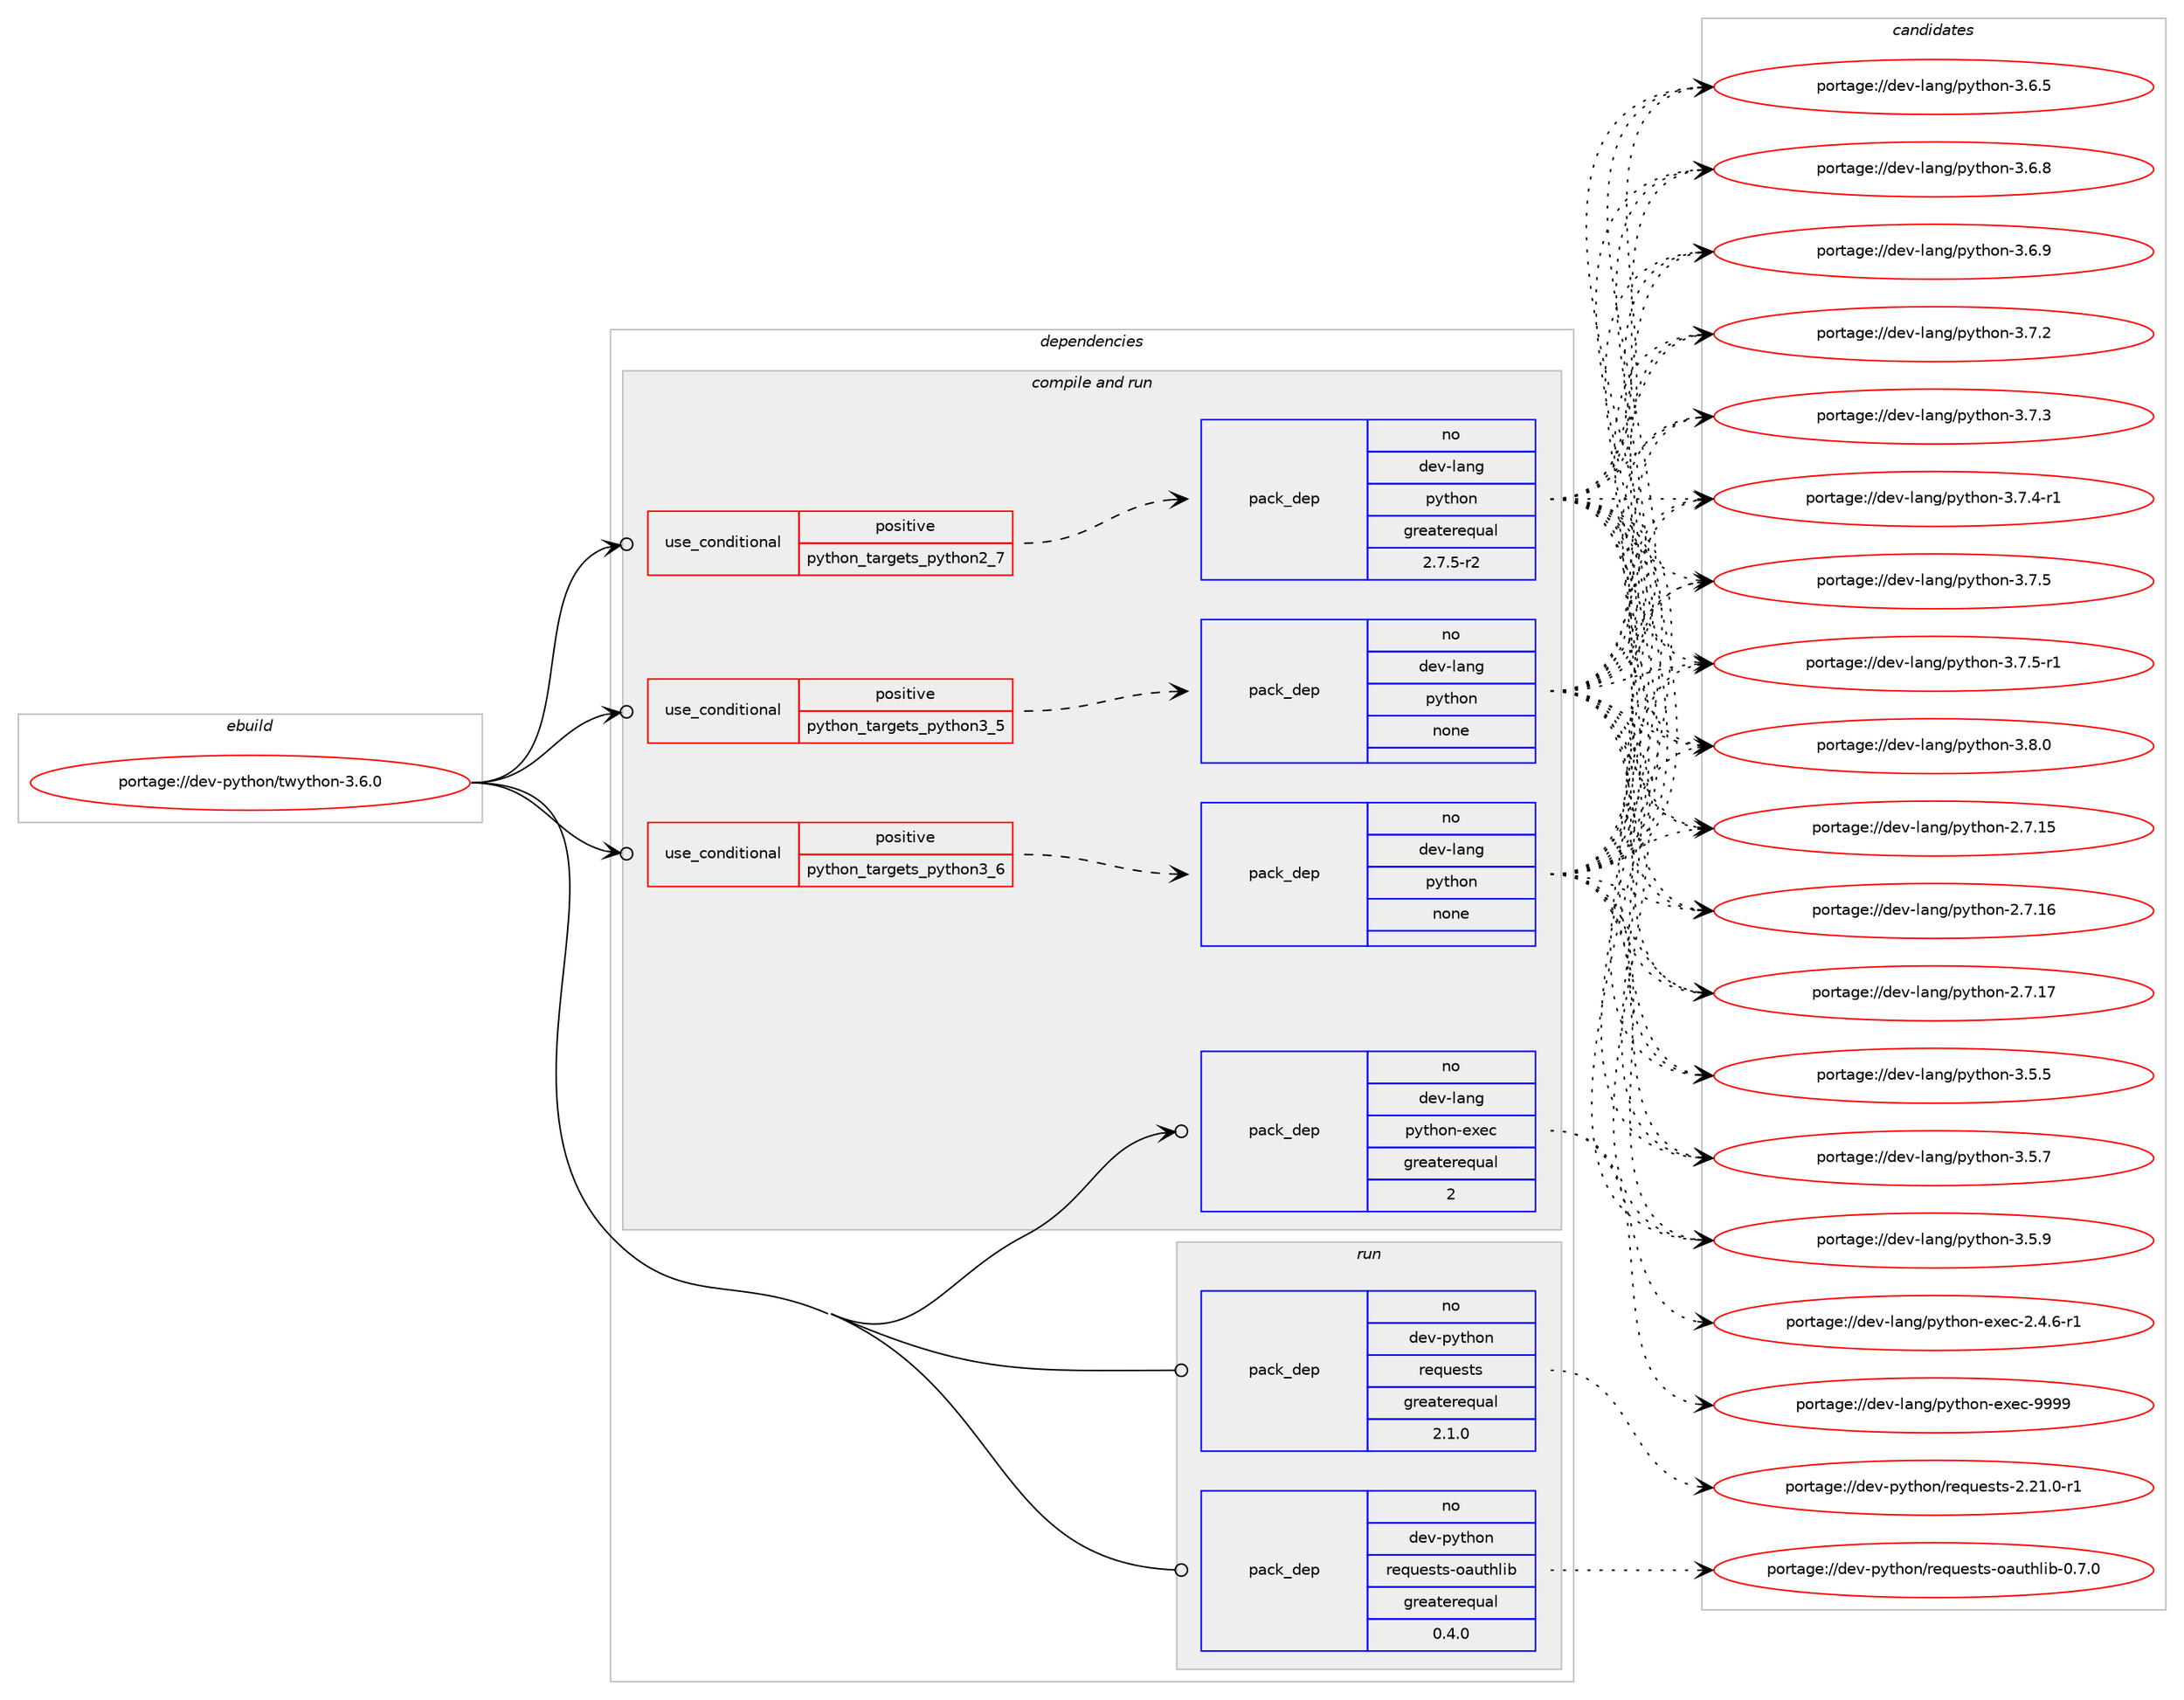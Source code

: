 digraph prolog {

# *************
# Graph options
# *************

newrank=true;
concentrate=true;
compound=true;
graph [rankdir=LR,fontname=Helvetica,fontsize=10,ranksep=1.5];#, ranksep=2.5, nodesep=0.2];
edge  [arrowhead=vee];
node  [fontname=Helvetica,fontsize=10];

# **********
# The ebuild
# **********

subgraph cluster_leftcol {
color=gray;
rank=same;
label=<<i>ebuild</i>>;
id [label="portage://dev-python/twython-3.6.0", color=red, width=4, href="../dev-python/twython-3.6.0.svg"];
}

# ****************
# The dependencies
# ****************

subgraph cluster_midcol {
color=gray;
label=<<i>dependencies</i>>;
subgraph cluster_compile {
fillcolor="#eeeeee";
style=filled;
label=<<i>compile</i>>;
}
subgraph cluster_compileandrun {
fillcolor="#eeeeee";
style=filled;
label=<<i>compile and run</i>>;
subgraph cond40118 {
dependency176982 [label=<<TABLE BORDER="0" CELLBORDER="1" CELLSPACING="0" CELLPADDING="4"><TR><TD ROWSPAN="3" CELLPADDING="10">use_conditional</TD></TR><TR><TD>positive</TD></TR><TR><TD>python_targets_python2_7</TD></TR></TABLE>>, shape=none, color=red];
subgraph pack133460 {
dependency176983 [label=<<TABLE BORDER="0" CELLBORDER="1" CELLSPACING="0" CELLPADDING="4" WIDTH="220"><TR><TD ROWSPAN="6" CELLPADDING="30">pack_dep</TD></TR><TR><TD WIDTH="110">no</TD></TR><TR><TD>dev-lang</TD></TR><TR><TD>python</TD></TR><TR><TD>greaterequal</TD></TR><TR><TD>2.7.5-r2</TD></TR></TABLE>>, shape=none, color=blue];
}
dependency176982:e -> dependency176983:w [weight=20,style="dashed",arrowhead="vee"];
}
id:e -> dependency176982:w [weight=20,style="solid",arrowhead="odotvee"];
subgraph cond40119 {
dependency176984 [label=<<TABLE BORDER="0" CELLBORDER="1" CELLSPACING="0" CELLPADDING="4"><TR><TD ROWSPAN="3" CELLPADDING="10">use_conditional</TD></TR><TR><TD>positive</TD></TR><TR><TD>python_targets_python3_5</TD></TR></TABLE>>, shape=none, color=red];
subgraph pack133461 {
dependency176985 [label=<<TABLE BORDER="0" CELLBORDER="1" CELLSPACING="0" CELLPADDING="4" WIDTH="220"><TR><TD ROWSPAN="6" CELLPADDING="30">pack_dep</TD></TR><TR><TD WIDTH="110">no</TD></TR><TR><TD>dev-lang</TD></TR><TR><TD>python</TD></TR><TR><TD>none</TD></TR><TR><TD></TD></TR></TABLE>>, shape=none, color=blue];
}
dependency176984:e -> dependency176985:w [weight=20,style="dashed",arrowhead="vee"];
}
id:e -> dependency176984:w [weight=20,style="solid",arrowhead="odotvee"];
subgraph cond40120 {
dependency176986 [label=<<TABLE BORDER="0" CELLBORDER="1" CELLSPACING="0" CELLPADDING="4"><TR><TD ROWSPAN="3" CELLPADDING="10">use_conditional</TD></TR><TR><TD>positive</TD></TR><TR><TD>python_targets_python3_6</TD></TR></TABLE>>, shape=none, color=red];
subgraph pack133462 {
dependency176987 [label=<<TABLE BORDER="0" CELLBORDER="1" CELLSPACING="0" CELLPADDING="4" WIDTH="220"><TR><TD ROWSPAN="6" CELLPADDING="30">pack_dep</TD></TR><TR><TD WIDTH="110">no</TD></TR><TR><TD>dev-lang</TD></TR><TR><TD>python</TD></TR><TR><TD>none</TD></TR><TR><TD></TD></TR></TABLE>>, shape=none, color=blue];
}
dependency176986:e -> dependency176987:w [weight=20,style="dashed",arrowhead="vee"];
}
id:e -> dependency176986:w [weight=20,style="solid",arrowhead="odotvee"];
subgraph pack133463 {
dependency176988 [label=<<TABLE BORDER="0" CELLBORDER="1" CELLSPACING="0" CELLPADDING="4" WIDTH="220"><TR><TD ROWSPAN="6" CELLPADDING="30">pack_dep</TD></TR><TR><TD WIDTH="110">no</TD></TR><TR><TD>dev-lang</TD></TR><TR><TD>python-exec</TD></TR><TR><TD>greaterequal</TD></TR><TR><TD>2</TD></TR></TABLE>>, shape=none, color=blue];
}
id:e -> dependency176988:w [weight=20,style="solid",arrowhead="odotvee"];
}
subgraph cluster_run {
fillcolor="#eeeeee";
style=filled;
label=<<i>run</i>>;
subgraph pack133464 {
dependency176989 [label=<<TABLE BORDER="0" CELLBORDER="1" CELLSPACING="0" CELLPADDING="4" WIDTH="220"><TR><TD ROWSPAN="6" CELLPADDING="30">pack_dep</TD></TR><TR><TD WIDTH="110">no</TD></TR><TR><TD>dev-python</TD></TR><TR><TD>requests</TD></TR><TR><TD>greaterequal</TD></TR><TR><TD>2.1.0</TD></TR></TABLE>>, shape=none, color=blue];
}
id:e -> dependency176989:w [weight=20,style="solid",arrowhead="odot"];
subgraph pack133465 {
dependency176990 [label=<<TABLE BORDER="0" CELLBORDER="1" CELLSPACING="0" CELLPADDING="4" WIDTH="220"><TR><TD ROWSPAN="6" CELLPADDING="30">pack_dep</TD></TR><TR><TD WIDTH="110">no</TD></TR><TR><TD>dev-python</TD></TR><TR><TD>requests-oauthlib</TD></TR><TR><TD>greaterequal</TD></TR><TR><TD>0.4.0</TD></TR></TABLE>>, shape=none, color=blue];
}
id:e -> dependency176990:w [weight=20,style="solid",arrowhead="odot"];
}
}

# **************
# The candidates
# **************

subgraph cluster_choices {
rank=same;
color=gray;
label=<<i>candidates</i>>;

subgraph choice133460 {
color=black;
nodesep=1;
choiceportage10010111845108971101034711212111610411111045504655464953 [label="portage://dev-lang/python-2.7.15", color=red, width=4,href="../dev-lang/python-2.7.15.svg"];
choiceportage10010111845108971101034711212111610411111045504655464954 [label="portage://dev-lang/python-2.7.16", color=red, width=4,href="../dev-lang/python-2.7.16.svg"];
choiceportage10010111845108971101034711212111610411111045504655464955 [label="portage://dev-lang/python-2.7.17", color=red, width=4,href="../dev-lang/python-2.7.17.svg"];
choiceportage100101118451089711010347112121116104111110455146534653 [label="portage://dev-lang/python-3.5.5", color=red, width=4,href="../dev-lang/python-3.5.5.svg"];
choiceportage100101118451089711010347112121116104111110455146534655 [label="portage://dev-lang/python-3.5.7", color=red, width=4,href="../dev-lang/python-3.5.7.svg"];
choiceportage100101118451089711010347112121116104111110455146534657 [label="portage://dev-lang/python-3.5.9", color=red, width=4,href="../dev-lang/python-3.5.9.svg"];
choiceportage100101118451089711010347112121116104111110455146544653 [label="portage://dev-lang/python-3.6.5", color=red, width=4,href="../dev-lang/python-3.6.5.svg"];
choiceportage100101118451089711010347112121116104111110455146544656 [label="portage://dev-lang/python-3.6.8", color=red, width=4,href="../dev-lang/python-3.6.8.svg"];
choiceportage100101118451089711010347112121116104111110455146544657 [label="portage://dev-lang/python-3.6.9", color=red, width=4,href="../dev-lang/python-3.6.9.svg"];
choiceportage100101118451089711010347112121116104111110455146554650 [label="portage://dev-lang/python-3.7.2", color=red, width=4,href="../dev-lang/python-3.7.2.svg"];
choiceportage100101118451089711010347112121116104111110455146554651 [label="portage://dev-lang/python-3.7.3", color=red, width=4,href="../dev-lang/python-3.7.3.svg"];
choiceportage1001011184510897110103471121211161041111104551465546524511449 [label="portage://dev-lang/python-3.7.4-r1", color=red, width=4,href="../dev-lang/python-3.7.4-r1.svg"];
choiceportage100101118451089711010347112121116104111110455146554653 [label="portage://dev-lang/python-3.7.5", color=red, width=4,href="../dev-lang/python-3.7.5.svg"];
choiceportage1001011184510897110103471121211161041111104551465546534511449 [label="portage://dev-lang/python-3.7.5-r1", color=red, width=4,href="../dev-lang/python-3.7.5-r1.svg"];
choiceportage100101118451089711010347112121116104111110455146564648 [label="portage://dev-lang/python-3.8.0", color=red, width=4,href="../dev-lang/python-3.8.0.svg"];
dependency176983:e -> choiceportage10010111845108971101034711212111610411111045504655464953:w [style=dotted,weight="100"];
dependency176983:e -> choiceportage10010111845108971101034711212111610411111045504655464954:w [style=dotted,weight="100"];
dependency176983:e -> choiceportage10010111845108971101034711212111610411111045504655464955:w [style=dotted,weight="100"];
dependency176983:e -> choiceportage100101118451089711010347112121116104111110455146534653:w [style=dotted,weight="100"];
dependency176983:e -> choiceportage100101118451089711010347112121116104111110455146534655:w [style=dotted,weight="100"];
dependency176983:e -> choiceportage100101118451089711010347112121116104111110455146534657:w [style=dotted,weight="100"];
dependency176983:e -> choiceportage100101118451089711010347112121116104111110455146544653:w [style=dotted,weight="100"];
dependency176983:e -> choiceportage100101118451089711010347112121116104111110455146544656:w [style=dotted,weight="100"];
dependency176983:e -> choiceportage100101118451089711010347112121116104111110455146544657:w [style=dotted,weight="100"];
dependency176983:e -> choiceportage100101118451089711010347112121116104111110455146554650:w [style=dotted,weight="100"];
dependency176983:e -> choiceportage100101118451089711010347112121116104111110455146554651:w [style=dotted,weight="100"];
dependency176983:e -> choiceportage1001011184510897110103471121211161041111104551465546524511449:w [style=dotted,weight="100"];
dependency176983:e -> choiceportage100101118451089711010347112121116104111110455146554653:w [style=dotted,weight="100"];
dependency176983:e -> choiceportage1001011184510897110103471121211161041111104551465546534511449:w [style=dotted,weight="100"];
dependency176983:e -> choiceportage100101118451089711010347112121116104111110455146564648:w [style=dotted,weight="100"];
}
subgraph choice133461 {
color=black;
nodesep=1;
choiceportage10010111845108971101034711212111610411111045504655464953 [label="portage://dev-lang/python-2.7.15", color=red, width=4,href="../dev-lang/python-2.7.15.svg"];
choiceportage10010111845108971101034711212111610411111045504655464954 [label="portage://dev-lang/python-2.7.16", color=red, width=4,href="../dev-lang/python-2.7.16.svg"];
choiceportage10010111845108971101034711212111610411111045504655464955 [label="portage://dev-lang/python-2.7.17", color=red, width=4,href="../dev-lang/python-2.7.17.svg"];
choiceportage100101118451089711010347112121116104111110455146534653 [label="portage://dev-lang/python-3.5.5", color=red, width=4,href="../dev-lang/python-3.5.5.svg"];
choiceportage100101118451089711010347112121116104111110455146534655 [label="portage://dev-lang/python-3.5.7", color=red, width=4,href="../dev-lang/python-3.5.7.svg"];
choiceportage100101118451089711010347112121116104111110455146534657 [label="portage://dev-lang/python-3.5.9", color=red, width=4,href="../dev-lang/python-3.5.9.svg"];
choiceportage100101118451089711010347112121116104111110455146544653 [label="portage://dev-lang/python-3.6.5", color=red, width=4,href="../dev-lang/python-3.6.5.svg"];
choiceportage100101118451089711010347112121116104111110455146544656 [label="portage://dev-lang/python-3.6.8", color=red, width=4,href="../dev-lang/python-3.6.8.svg"];
choiceportage100101118451089711010347112121116104111110455146544657 [label="portage://dev-lang/python-3.6.9", color=red, width=4,href="../dev-lang/python-3.6.9.svg"];
choiceportage100101118451089711010347112121116104111110455146554650 [label="portage://dev-lang/python-3.7.2", color=red, width=4,href="../dev-lang/python-3.7.2.svg"];
choiceportage100101118451089711010347112121116104111110455146554651 [label="portage://dev-lang/python-3.7.3", color=red, width=4,href="../dev-lang/python-3.7.3.svg"];
choiceportage1001011184510897110103471121211161041111104551465546524511449 [label="portage://dev-lang/python-3.7.4-r1", color=red, width=4,href="../dev-lang/python-3.7.4-r1.svg"];
choiceportage100101118451089711010347112121116104111110455146554653 [label="portage://dev-lang/python-3.7.5", color=red, width=4,href="../dev-lang/python-3.7.5.svg"];
choiceportage1001011184510897110103471121211161041111104551465546534511449 [label="portage://dev-lang/python-3.7.5-r1", color=red, width=4,href="../dev-lang/python-3.7.5-r1.svg"];
choiceportage100101118451089711010347112121116104111110455146564648 [label="portage://dev-lang/python-3.8.0", color=red, width=4,href="../dev-lang/python-3.8.0.svg"];
dependency176985:e -> choiceportage10010111845108971101034711212111610411111045504655464953:w [style=dotted,weight="100"];
dependency176985:e -> choiceportage10010111845108971101034711212111610411111045504655464954:w [style=dotted,weight="100"];
dependency176985:e -> choiceportage10010111845108971101034711212111610411111045504655464955:w [style=dotted,weight="100"];
dependency176985:e -> choiceportage100101118451089711010347112121116104111110455146534653:w [style=dotted,weight="100"];
dependency176985:e -> choiceportage100101118451089711010347112121116104111110455146534655:w [style=dotted,weight="100"];
dependency176985:e -> choiceportage100101118451089711010347112121116104111110455146534657:w [style=dotted,weight="100"];
dependency176985:e -> choiceportage100101118451089711010347112121116104111110455146544653:w [style=dotted,weight="100"];
dependency176985:e -> choiceportage100101118451089711010347112121116104111110455146544656:w [style=dotted,weight="100"];
dependency176985:e -> choiceportage100101118451089711010347112121116104111110455146544657:w [style=dotted,weight="100"];
dependency176985:e -> choiceportage100101118451089711010347112121116104111110455146554650:w [style=dotted,weight="100"];
dependency176985:e -> choiceportage100101118451089711010347112121116104111110455146554651:w [style=dotted,weight="100"];
dependency176985:e -> choiceportage1001011184510897110103471121211161041111104551465546524511449:w [style=dotted,weight="100"];
dependency176985:e -> choiceportage100101118451089711010347112121116104111110455146554653:w [style=dotted,weight="100"];
dependency176985:e -> choiceportage1001011184510897110103471121211161041111104551465546534511449:w [style=dotted,weight="100"];
dependency176985:e -> choiceportage100101118451089711010347112121116104111110455146564648:w [style=dotted,weight="100"];
}
subgraph choice133462 {
color=black;
nodesep=1;
choiceportage10010111845108971101034711212111610411111045504655464953 [label="portage://dev-lang/python-2.7.15", color=red, width=4,href="../dev-lang/python-2.7.15.svg"];
choiceportage10010111845108971101034711212111610411111045504655464954 [label="portage://dev-lang/python-2.7.16", color=red, width=4,href="../dev-lang/python-2.7.16.svg"];
choiceportage10010111845108971101034711212111610411111045504655464955 [label="portage://dev-lang/python-2.7.17", color=red, width=4,href="../dev-lang/python-2.7.17.svg"];
choiceportage100101118451089711010347112121116104111110455146534653 [label="portage://dev-lang/python-3.5.5", color=red, width=4,href="../dev-lang/python-3.5.5.svg"];
choiceportage100101118451089711010347112121116104111110455146534655 [label="portage://dev-lang/python-3.5.7", color=red, width=4,href="../dev-lang/python-3.5.7.svg"];
choiceportage100101118451089711010347112121116104111110455146534657 [label="portage://dev-lang/python-3.5.9", color=red, width=4,href="../dev-lang/python-3.5.9.svg"];
choiceportage100101118451089711010347112121116104111110455146544653 [label="portage://dev-lang/python-3.6.5", color=red, width=4,href="../dev-lang/python-3.6.5.svg"];
choiceportage100101118451089711010347112121116104111110455146544656 [label="portage://dev-lang/python-3.6.8", color=red, width=4,href="../dev-lang/python-3.6.8.svg"];
choiceportage100101118451089711010347112121116104111110455146544657 [label="portage://dev-lang/python-3.6.9", color=red, width=4,href="../dev-lang/python-3.6.9.svg"];
choiceportage100101118451089711010347112121116104111110455146554650 [label="portage://dev-lang/python-3.7.2", color=red, width=4,href="../dev-lang/python-3.7.2.svg"];
choiceportage100101118451089711010347112121116104111110455146554651 [label="portage://dev-lang/python-3.7.3", color=red, width=4,href="../dev-lang/python-3.7.3.svg"];
choiceportage1001011184510897110103471121211161041111104551465546524511449 [label="portage://dev-lang/python-3.7.4-r1", color=red, width=4,href="../dev-lang/python-3.7.4-r1.svg"];
choiceportage100101118451089711010347112121116104111110455146554653 [label="portage://dev-lang/python-3.7.5", color=red, width=4,href="../dev-lang/python-3.7.5.svg"];
choiceportage1001011184510897110103471121211161041111104551465546534511449 [label="portage://dev-lang/python-3.7.5-r1", color=red, width=4,href="../dev-lang/python-3.7.5-r1.svg"];
choiceportage100101118451089711010347112121116104111110455146564648 [label="portage://dev-lang/python-3.8.0", color=red, width=4,href="../dev-lang/python-3.8.0.svg"];
dependency176987:e -> choiceportage10010111845108971101034711212111610411111045504655464953:w [style=dotted,weight="100"];
dependency176987:e -> choiceportage10010111845108971101034711212111610411111045504655464954:w [style=dotted,weight="100"];
dependency176987:e -> choiceportage10010111845108971101034711212111610411111045504655464955:w [style=dotted,weight="100"];
dependency176987:e -> choiceportage100101118451089711010347112121116104111110455146534653:w [style=dotted,weight="100"];
dependency176987:e -> choiceportage100101118451089711010347112121116104111110455146534655:w [style=dotted,weight="100"];
dependency176987:e -> choiceportage100101118451089711010347112121116104111110455146534657:w [style=dotted,weight="100"];
dependency176987:e -> choiceportage100101118451089711010347112121116104111110455146544653:w [style=dotted,weight="100"];
dependency176987:e -> choiceportage100101118451089711010347112121116104111110455146544656:w [style=dotted,weight="100"];
dependency176987:e -> choiceportage100101118451089711010347112121116104111110455146544657:w [style=dotted,weight="100"];
dependency176987:e -> choiceportage100101118451089711010347112121116104111110455146554650:w [style=dotted,weight="100"];
dependency176987:e -> choiceportage100101118451089711010347112121116104111110455146554651:w [style=dotted,weight="100"];
dependency176987:e -> choiceportage1001011184510897110103471121211161041111104551465546524511449:w [style=dotted,weight="100"];
dependency176987:e -> choiceportage100101118451089711010347112121116104111110455146554653:w [style=dotted,weight="100"];
dependency176987:e -> choiceportage1001011184510897110103471121211161041111104551465546534511449:w [style=dotted,weight="100"];
dependency176987:e -> choiceportage100101118451089711010347112121116104111110455146564648:w [style=dotted,weight="100"];
}
subgraph choice133463 {
color=black;
nodesep=1;
choiceportage10010111845108971101034711212111610411111045101120101994550465246544511449 [label="portage://dev-lang/python-exec-2.4.6-r1", color=red, width=4,href="../dev-lang/python-exec-2.4.6-r1.svg"];
choiceportage10010111845108971101034711212111610411111045101120101994557575757 [label="portage://dev-lang/python-exec-9999", color=red, width=4,href="../dev-lang/python-exec-9999.svg"];
dependency176988:e -> choiceportage10010111845108971101034711212111610411111045101120101994550465246544511449:w [style=dotted,weight="100"];
dependency176988:e -> choiceportage10010111845108971101034711212111610411111045101120101994557575757:w [style=dotted,weight="100"];
}
subgraph choice133464 {
color=black;
nodesep=1;
choiceportage1001011184511212111610411111047114101113117101115116115455046504946484511449 [label="portage://dev-python/requests-2.21.0-r1", color=red, width=4,href="../dev-python/requests-2.21.0-r1.svg"];
dependency176989:e -> choiceportage1001011184511212111610411111047114101113117101115116115455046504946484511449:w [style=dotted,weight="100"];
}
subgraph choice133465 {
color=black;
nodesep=1;
choiceportage1001011184511212111610411111047114101113117101115116115451119711711610410810598454846554648 [label="portage://dev-python/requests-oauthlib-0.7.0", color=red, width=4,href="../dev-python/requests-oauthlib-0.7.0.svg"];
dependency176990:e -> choiceportage1001011184511212111610411111047114101113117101115116115451119711711610410810598454846554648:w [style=dotted,weight="100"];
}
}

}

